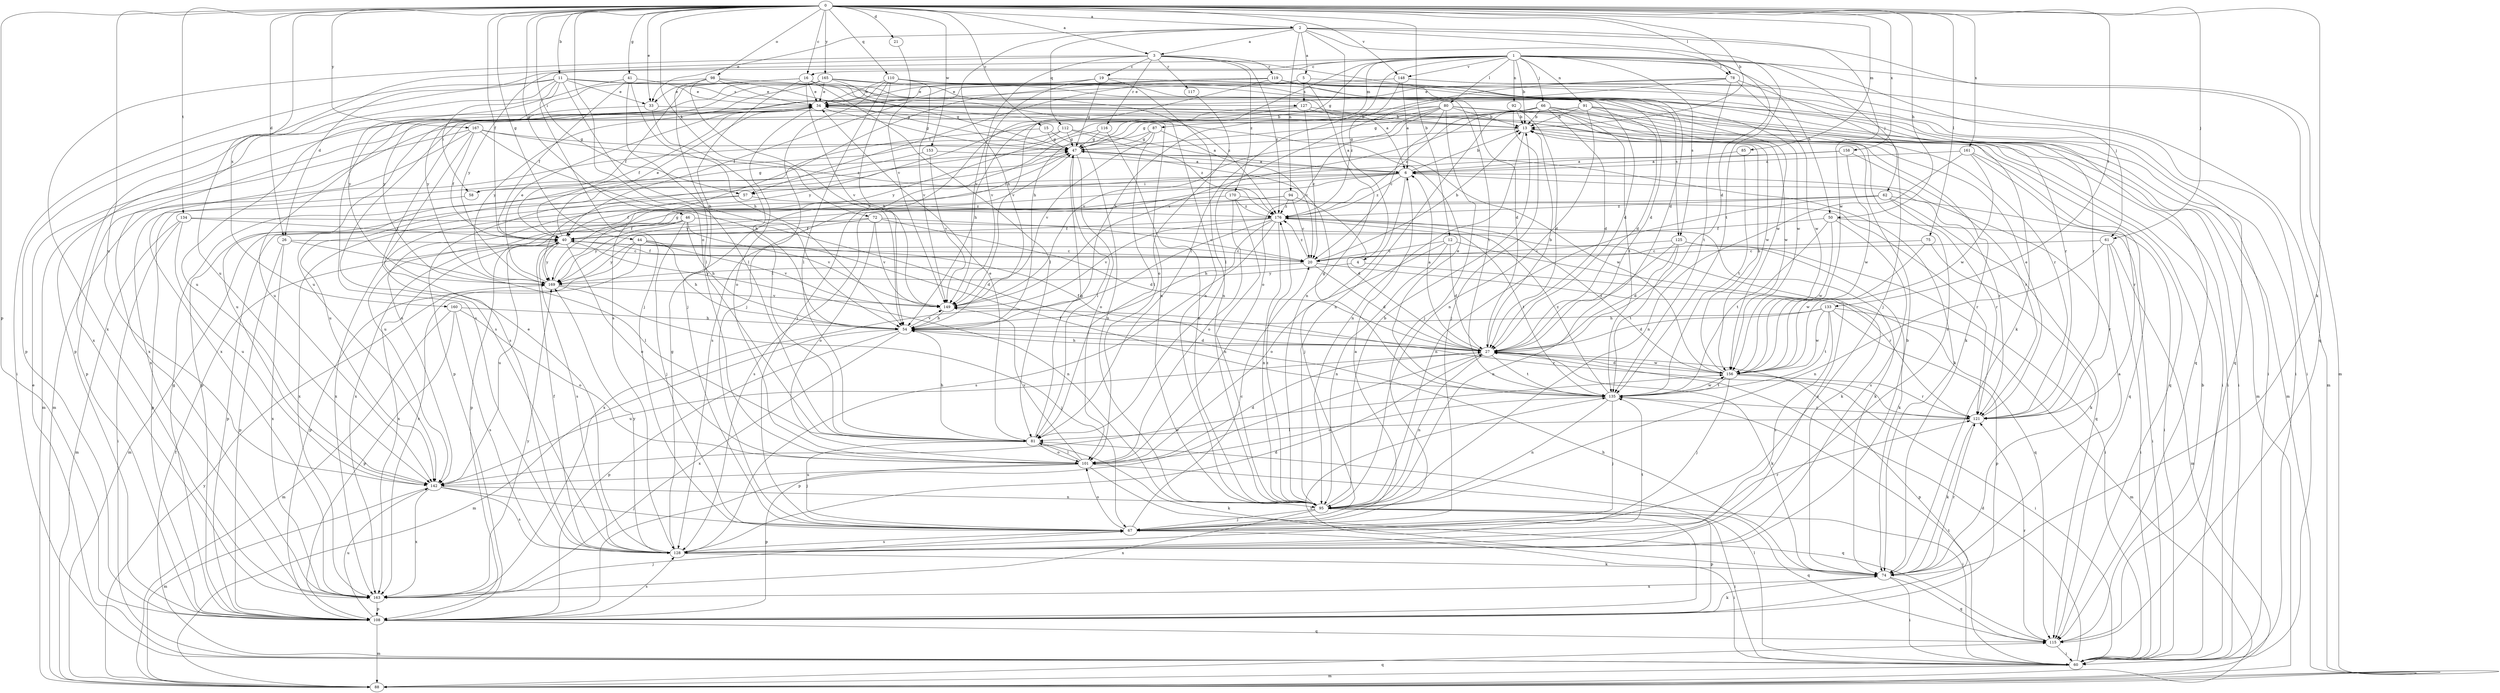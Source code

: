 strict digraph  {
0;
1;
2;
3;
4;
5;
6;
11;
12;
13;
15;
16;
19;
20;
21;
26;
27;
33;
34;
40;
41;
44;
46;
47;
50;
54;
57;
58;
60;
61;
62;
66;
67;
72;
74;
75;
78;
80;
81;
85;
87;
88;
91;
92;
94;
95;
98;
101;
108;
110;
112;
115;
116;
117;
119;
121;
125;
127;
128;
133;
134;
135;
142;
148;
149;
153;
156;
158;
160;
161;
163;
165;
167;
169;
170;
176;
0 -> 2  [label=a];
0 -> 3  [label=a];
0 -> 11  [label=b];
0 -> 12  [label=b];
0 -> 13  [label=b];
0 -> 15  [label=c];
0 -> 16  [label=c];
0 -> 21  [label=d];
0 -> 26  [label=d];
0 -> 33  [label=e];
0 -> 40  [label=f];
0 -> 41  [label=g];
0 -> 44  [label=g];
0 -> 46  [label=g];
0 -> 50  [label=h];
0 -> 57  [label=i];
0 -> 61  [label=j];
0 -> 72  [label=k];
0 -> 74  [label=k];
0 -> 75  [label=l];
0 -> 78  [label=l];
0 -> 85  [label=m];
0 -> 98  [label=o];
0 -> 101  [label=o];
0 -> 108  [label=p];
0 -> 110  [label=q];
0 -> 133  [label=t];
0 -> 134  [label=t];
0 -> 142  [label=u];
0 -> 148  [label=v];
0 -> 153  [label=w];
0 -> 158  [label=x];
0 -> 160  [label=x];
0 -> 161  [label=x];
0 -> 165  [label=y];
0 -> 167  [label=y];
1 -> 13  [label=b];
1 -> 16  [label=c];
1 -> 26  [label=d];
1 -> 47  [label=g];
1 -> 50  [label=h];
1 -> 54  [label=h];
1 -> 61  [label=j];
1 -> 62  [label=j];
1 -> 66  [label=j];
1 -> 78  [label=l];
1 -> 80  [label=l];
1 -> 81  [label=l];
1 -> 87  [label=m];
1 -> 88  [label=m];
1 -> 91  [label=n];
1 -> 92  [label=n];
1 -> 125  [label=s];
1 -> 148  [label=v];
1 -> 169  [label=y];
2 -> 3  [label=a];
2 -> 4  [label=a];
2 -> 5  [label=a];
2 -> 27  [label=d];
2 -> 33  [label=e];
2 -> 54  [label=h];
2 -> 94  [label=n];
2 -> 112  [label=q];
2 -> 115  [label=q];
2 -> 135  [label=t];
2 -> 156  [label=w];
3 -> 19  [label=c];
3 -> 27  [label=d];
3 -> 116  [label=r];
3 -> 117  [label=r];
3 -> 119  [label=r];
3 -> 142  [label=u];
3 -> 149  [label=v];
3 -> 163  [label=x];
3 -> 170  [label=z];
3 -> 176  [label=z];
4 -> 121  [label=r];
4 -> 169  [label=y];
5 -> 57  [label=i];
5 -> 95  [label=n];
5 -> 125  [label=s];
5 -> 127  [label=s];
5 -> 142  [label=u];
6 -> 13  [label=b];
6 -> 57  [label=i];
6 -> 58  [label=i];
6 -> 67  [label=j];
6 -> 121  [label=r];
6 -> 142  [label=u];
6 -> 169  [label=y];
6 -> 176  [label=z];
11 -> 33  [label=e];
11 -> 54  [label=h];
11 -> 58  [label=i];
11 -> 60  [label=i];
11 -> 67  [label=j];
11 -> 108  [label=p];
11 -> 121  [label=r];
11 -> 127  [label=s];
11 -> 156  [label=w];
11 -> 163  [label=x];
12 -> 20  [label=c];
12 -> 27  [label=d];
12 -> 95  [label=n];
12 -> 101  [label=o];
12 -> 128  [label=s];
13 -> 47  [label=g];
13 -> 95  [label=n];
13 -> 115  [label=q];
15 -> 47  [label=g];
15 -> 95  [label=n];
15 -> 142  [label=u];
16 -> 6  [label=a];
16 -> 33  [label=e];
16 -> 34  [label=e];
16 -> 40  [label=f];
16 -> 47  [label=g];
16 -> 67  [label=j];
16 -> 81  [label=l];
16 -> 149  [label=v];
19 -> 34  [label=e];
19 -> 47  [label=g];
19 -> 60  [label=i];
19 -> 95  [label=n];
19 -> 121  [label=r];
19 -> 149  [label=v];
19 -> 169  [label=y];
20 -> 13  [label=b];
20 -> 27  [label=d];
20 -> 40  [label=f];
20 -> 115  [label=q];
20 -> 169  [label=y];
20 -> 176  [label=z];
21 -> 149  [label=v];
26 -> 20  [label=c];
26 -> 81  [label=l];
26 -> 108  [label=p];
26 -> 163  [label=x];
27 -> 6  [label=a];
27 -> 13  [label=b];
27 -> 40  [label=f];
27 -> 54  [label=h];
27 -> 60  [label=i];
27 -> 74  [label=k];
27 -> 95  [label=n];
27 -> 108  [label=p];
27 -> 135  [label=t];
27 -> 142  [label=u];
27 -> 156  [label=w];
33 -> 13  [label=b];
33 -> 81  [label=l];
33 -> 142  [label=u];
34 -> 13  [label=b];
34 -> 40  [label=f];
34 -> 47  [label=g];
34 -> 60  [label=i];
34 -> 101  [label=o];
34 -> 128  [label=s];
34 -> 169  [label=y];
40 -> 20  [label=c];
40 -> 34  [label=e];
40 -> 95  [label=n];
40 -> 101  [label=o];
40 -> 128  [label=s];
40 -> 142  [label=u];
40 -> 163  [label=x];
40 -> 169  [label=y];
41 -> 34  [label=e];
41 -> 40  [label=f];
41 -> 54  [label=h];
41 -> 81  [label=l];
41 -> 169  [label=y];
44 -> 20  [label=c];
44 -> 54  [label=h];
44 -> 108  [label=p];
44 -> 149  [label=v];
44 -> 163  [label=x];
44 -> 169  [label=y];
46 -> 40  [label=f];
46 -> 54  [label=h];
46 -> 67  [label=j];
46 -> 74  [label=k];
46 -> 88  [label=m];
46 -> 149  [label=v];
46 -> 169  [label=y];
47 -> 6  [label=a];
47 -> 74  [label=k];
47 -> 81  [label=l];
47 -> 101  [label=o];
47 -> 108  [label=p];
47 -> 156  [label=w];
50 -> 40  [label=f];
50 -> 60  [label=i];
50 -> 128  [label=s];
50 -> 135  [label=t];
50 -> 156  [label=w];
54 -> 27  [label=d];
54 -> 88  [label=m];
54 -> 108  [label=p];
54 -> 149  [label=v];
54 -> 163  [label=x];
57 -> 40  [label=f];
57 -> 163  [label=x];
57 -> 176  [label=z];
58 -> 47  [label=g];
58 -> 108  [label=p];
60 -> 27  [label=d];
60 -> 34  [label=e];
60 -> 40  [label=f];
60 -> 81  [label=l];
60 -> 88  [label=m];
60 -> 135  [label=t];
61 -> 20  [label=c];
61 -> 60  [label=i];
61 -> 88  [label=m];
61 -> 95  [label=n];
61 -> 121  [label=r];
62 -> 60  [label=i];
62 -> 95  [label=n];
62 -> 108  [label=p];
62 -> 115  [label=q];
62 -> 121  [label=r];
62 -> 176  [label=z];
66 -> 13  [label=b];
66 -> 27  [label=d];
66 -> 47  [label=g];
66 -> 88  [label=m];
66 -> 95  [label=n];
66 -> 135  [label=t];
66 -> 156  [label=w];
66 -> 163  [label=x];
66 -> 176  [label=z];
67 -> 6  [label=a];
67 -> 20  [label=c];
67 -> 60  [label=i];
67 -> 101  [label=o];
67 -> 121  [label=r];
67 -> 128  [label=s];
72 -> 20  [label=c];
72 -> 27  [label=d];
72 -> 40  [label=f];
72 -> 101  [label=o];
72 -> 108  [label=p];
72 -> 149  [label=v];
74 -> 6  [label=a];
74 -> 54  [label=h];
74 -> 60  [label=i];
74 -> 115  [label=q];
74 -> 121  [label=r];
74 -> 163  [label=x];
75 -> 20  [label=c];
75 -> 74  [label=k];
75 -> 156  [label=w];
78 -> 34  [label=e];
78 -> 54  [label=h];
78 -> 67  [label=j];
78 -> 81  [label=l];
78 -> 135  [label=t];
78 -> 156  [label=w];
80 -> 13  [label=b];
80 -> 20  [label=c];
80 -> 47  [label=g];
80 -> 60  [label=i];
80 -> 67  [label=j];
80 -> 101  [label=o];
80 -> 121  [label=r];
80 -> 128  [label=s];
80 -> 149  [label=v];
80 -> 156  [label=w];
80 -> 163  [label=x];
80 -> 169  [label=y];
81 -> 34  [label=e];
81 -> 47  [label=g];
81 -> 54  [label=h];
81 -> 67  [label=j];
81 -> 74  [label=k];
81 -> 101  [label=o];
85 -> 6  [label=a];
85 -> 135  [label=t];
87 -> 20  [label=c];
87 -> 47  [label=g];
87 -> 81  [label=l];
87 -> 108  [label=p];
87 -> 149  [label=v];
88 -> 115  [label=q];
88 -> 169  [label=y];
91 -> 13  [label=b];
91 -> 27  [label=d];
91 -> 60  [label=i];
91 -> 88  [label=m];
91 -> 95  [label=n];
91 -> 149  [label=v];
91 -> 169  [label=y];
92 -> 13  [label=b];
92 -> 27  [label=d];
92 -> 67  [label=j];
94 -> 20  [label=c];
94 -> 27  [label=d];
94 -> 128  [label=s];
94 -> 163  [label=x];
94 -> 176  [label=z];
95 -> 13  [label=b];
95 -> 60  [label=i];
95 -> 67  [label=j];
95 -> 108  [label=p];
95 -> 115  [label=q];
95 -> 163  [label=x];
95 -> 176  [label=z];
98 -> 34  [label=e];
98 -> 47  [label=g];
98 -> 54  [label=h];
98 -> 81  [label=l];
98 -> 95  [label=n];
98 -> 128  [label=s];
101 -> 27  [label=d];
101 -> 60  [label=i];
101 -> 81  [label=l];
101 -> 108  [label=p];
101 -> 115  [label=q];
101 -> 142  [label=u];
101 -> 149  [label=v];
108 -> 47  [label=g];
108 -> 74  [label=k];
108 -> 88  [label=m];
108 -> 115  [label=q];
108 -> 128  [label=s];
108 -> 135  [label=t];
108 -> 142  [label=u];
110 -> 27  [label=d];
110 -> 34  [label=e];
110 -> 54  [label=h];
110 -> 67  [label=j];
110 -> 81  [label=l];
110 -> 135  [label=t];
110 -> 149  [label=v];
110 -> 156  [label=w];
112 -> 6  [label=a];
112 -> 47  [label=g];
112 -> 88  [label=m];
112 -> 163  [label=x];
112 -> 176  [label=z];
115 -> 13  [label=b];
115 -> 60  [label=i];
115 -> 121  [label=r];
116 -> 47  [label=g];
116 -> 95  [label=n];
116 -> 128  [label=s];
117 -> 101  [label=o];
119 -> 27  [label=d];
119 -> 34  [label=e];
119 -> 40  [label=f];
119 -> 60  [label=i];
119 -> 74  [label=k];
119 -> 115  [label=q];
119 -> 128  [label=s];
119 -> 149  [label=v];
121 -> 34  [label=e];
121 -> 74  [label=k];
121 -> 81  [label=l];
125 -> 20  [label=c];
125 -> 27  [label=d];
125 -> 60  [label=i];
125 -> 74  [label=k];
125 -> 95  [label=n];
125 -> 135  [label=t];
127 -> 13  [label=b];
127 -> 20  [label=c];
127 -> 54  [label=h];
127 -> 67  [label=j];
127 -> 74  [label=k];
128 -> 13  [label=b];
128 -> 27  [label=d];
128 -> 34  [label=e];
128 -> 40  [label=f];
128 -> 47  [label=g];
128 -> 74  [label=k];
128 -> 135  [label=t];
128 -> 169  [label=y];
133 -> 27  [label=d];
133 -> 54  [label=h];
133 -> 88  [label=m];
133 -> 108  [label=p];
133 -> 128  [label=s];
133 -> 135  [label=t];
133 -> 156  [label=w];
134 -> 27  [label=d];
134 -> 40  [label=f];
134 -> 60  [label=i];
134 -> 88  [label=m];
134 -> 142  [label=u];
135 -> 34  [label=e];
135 -> 40  [label=f];
135 -> 47  [label=g];
135 -> 67  [label=j];
135 -> 95  [label=n];
135 -> 101  [label=o];
135 -> 121  [label=r];
135 -> 156  [label=w];
135 -> 176  [label=z];
142 -> 67  [label=j];
142 -> 88  [label=m];
142 -> 95  [label=n];
142 -> 128  [label=s];
142 -> 156  [label=w];
142 -> 163  [label=x];
148 -> 6  [label=a];
148 -> 34  [label=e];
148 -> 60  [label=i];
148 -> 88  [label=m];
148 -> 176  [label=z];
149 -> 54  [label=h];
149 -> 121  [label=r];
153 -> 6  [label=a];
153 -> 142  [label=u];
153 -> 149  [label=v];
156 -> 13  [label=b];
156 -> 27  [label=d];
156 -> 67  [label=j];
156 -> 108  [label=p];
156 -> 121  [label=r];
156 -> 135  [label=t];
156 -> 176  [label=z];
158 -> 6  [label=a];
158 -> 121  [label=r];
158 -> 142  [label=u];
158 -> 156  [label=w];
160 -> 54  [label=h];
160 -> 88  [label=m];
160 -> 101  [label=o];
160 -> 108  [label=p];
160 -> 128  [label=s];
161 -> 6  [label=a];
161 -> 95  [label=n];
161 -> 115  [label=q];
161 -> 121  [label=r];
161 -> 156  [label=w];
163 -> 67  [label=j];
163 -> 108  [label=p];
163 -> 169  [label=y];
165 -> 27  [label=d];
165 -> 34  [label=e];
165 -> 95  [label=n];
165 -> 108  [label=p];
165 -> 115  [label=q];
165 -> 142  [label=u];
165 -> 169  [label=y];
165 -> 176  [label=z];
167 -> 40  [label=f];
167 -> 47  [label=g];
167 -> 54  [label=h];
167 -> 88  [label=m];
167 -> 108  [label=p];
167 -> 128  [label=s];
167 -> 176  [label=z];
169 -> 34  [label=e];
169 -> 47  [label=g];
169 -> 67  [label=j];
169 -> 149  [label=v];
170 -> 95  [label=n];
170 -> 101  [label=o];
170 -> 121  [label=r];
170 -> 163  [label=x];
170 -> 176  [label=z];
176 -> 40  [label=f];
176 -> 54  [label=h];
176 -> 74  [label=k];
176 -> 95  [label=n];
176 -> 128  [label=s];
176 -> 135  [label=t];
176 -> 149  [label=v];
176 -> 163  [label=x];
}
